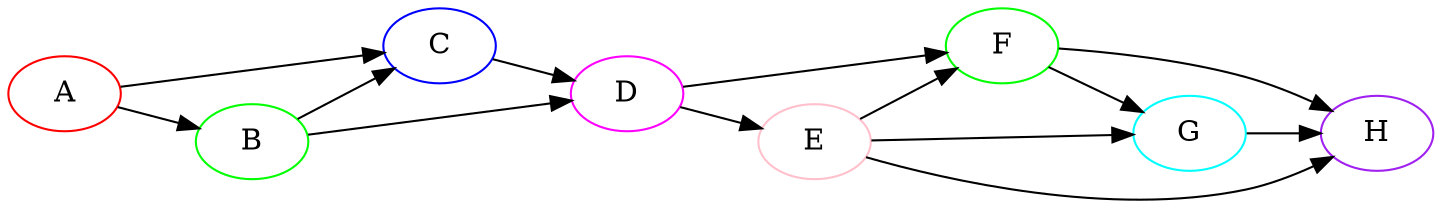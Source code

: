 digraph G
{
	rankdir = LR

	A [color = red]
	B [color = green]
	C [color = blue]
	D [color = magenta]
	E [color = pink]
	F [color = lime]
	G [color = cyan]
	H [color = purple]

	A -> { B -> C } -> D -> { E -> F } -> { G -> H }
}
